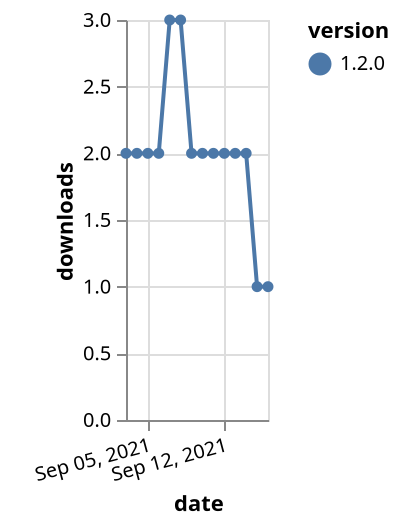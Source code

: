 {"$schema": "https://vega.github.io/schema/vega-lite/v5.json", "description": "A simple bar chart with embedded data.", "data": {"values": [{"date": "2021-09-03", "total": 2767, "delta": 2, "version": "1.2.0"}, {"date": "2021-09-04", "total": 2769, "delta": 2, "version": "1.2.0"}, {"date": "2021-09-05", "total": 2771, "delta": 2, "version": "1.2.0"}, {"date": "2021-09-06", "total": 2773, "delta": 2, "version": "1.2.0"}, {"date": "2021-09-07", "total": 2776, "delta": 3, "version": "1.2.0"}, {"date": "2021-09-08", "total": 2779, "delta": 3, "version": "1.2.0"}, {"date": "2021-09-09", "total": 2781, "delta": 2, "version": "1.2.0"}, {"date": "2021-09-10", "total": 2783, "delta": 2, "version": "1.2.0"}, {"date": "2021-09-11", "total": 2785, "delta": 2, "version": "1.2.0"}, {"date": "2021-09-12", "total": 2787, "delta": 2, "version": "1.2.0"}, {"date": "2021-09-13", "total": 2789, "delta": 2, "version": "1.2.0"}, {"date": "2021-09-14", "total": 2791, "delta": 2, "version": "1.2.0"}, {"date": "2021-09-15", "total": 2792, "delta": 1, "version": "1.2.0"}, {"date": "2021-09-16", "total": 2793, "delta": 1, "version": "1.2.0"}]}, "width": "container", "mark": {"type": "line", "point": {"filled": true}}, "encoding": {"x": {"field": "date", "type": "temporal", "timeUnit": "yearmonthdate", "title": "date", "axis": {"labelAngle": -15}}, "y": {"field": "delta", "type": "quantitative", "title": "downloads"}, "color": {"field": "version", "type": "nominal"}, "tooltip": {"field": "delta"}}}